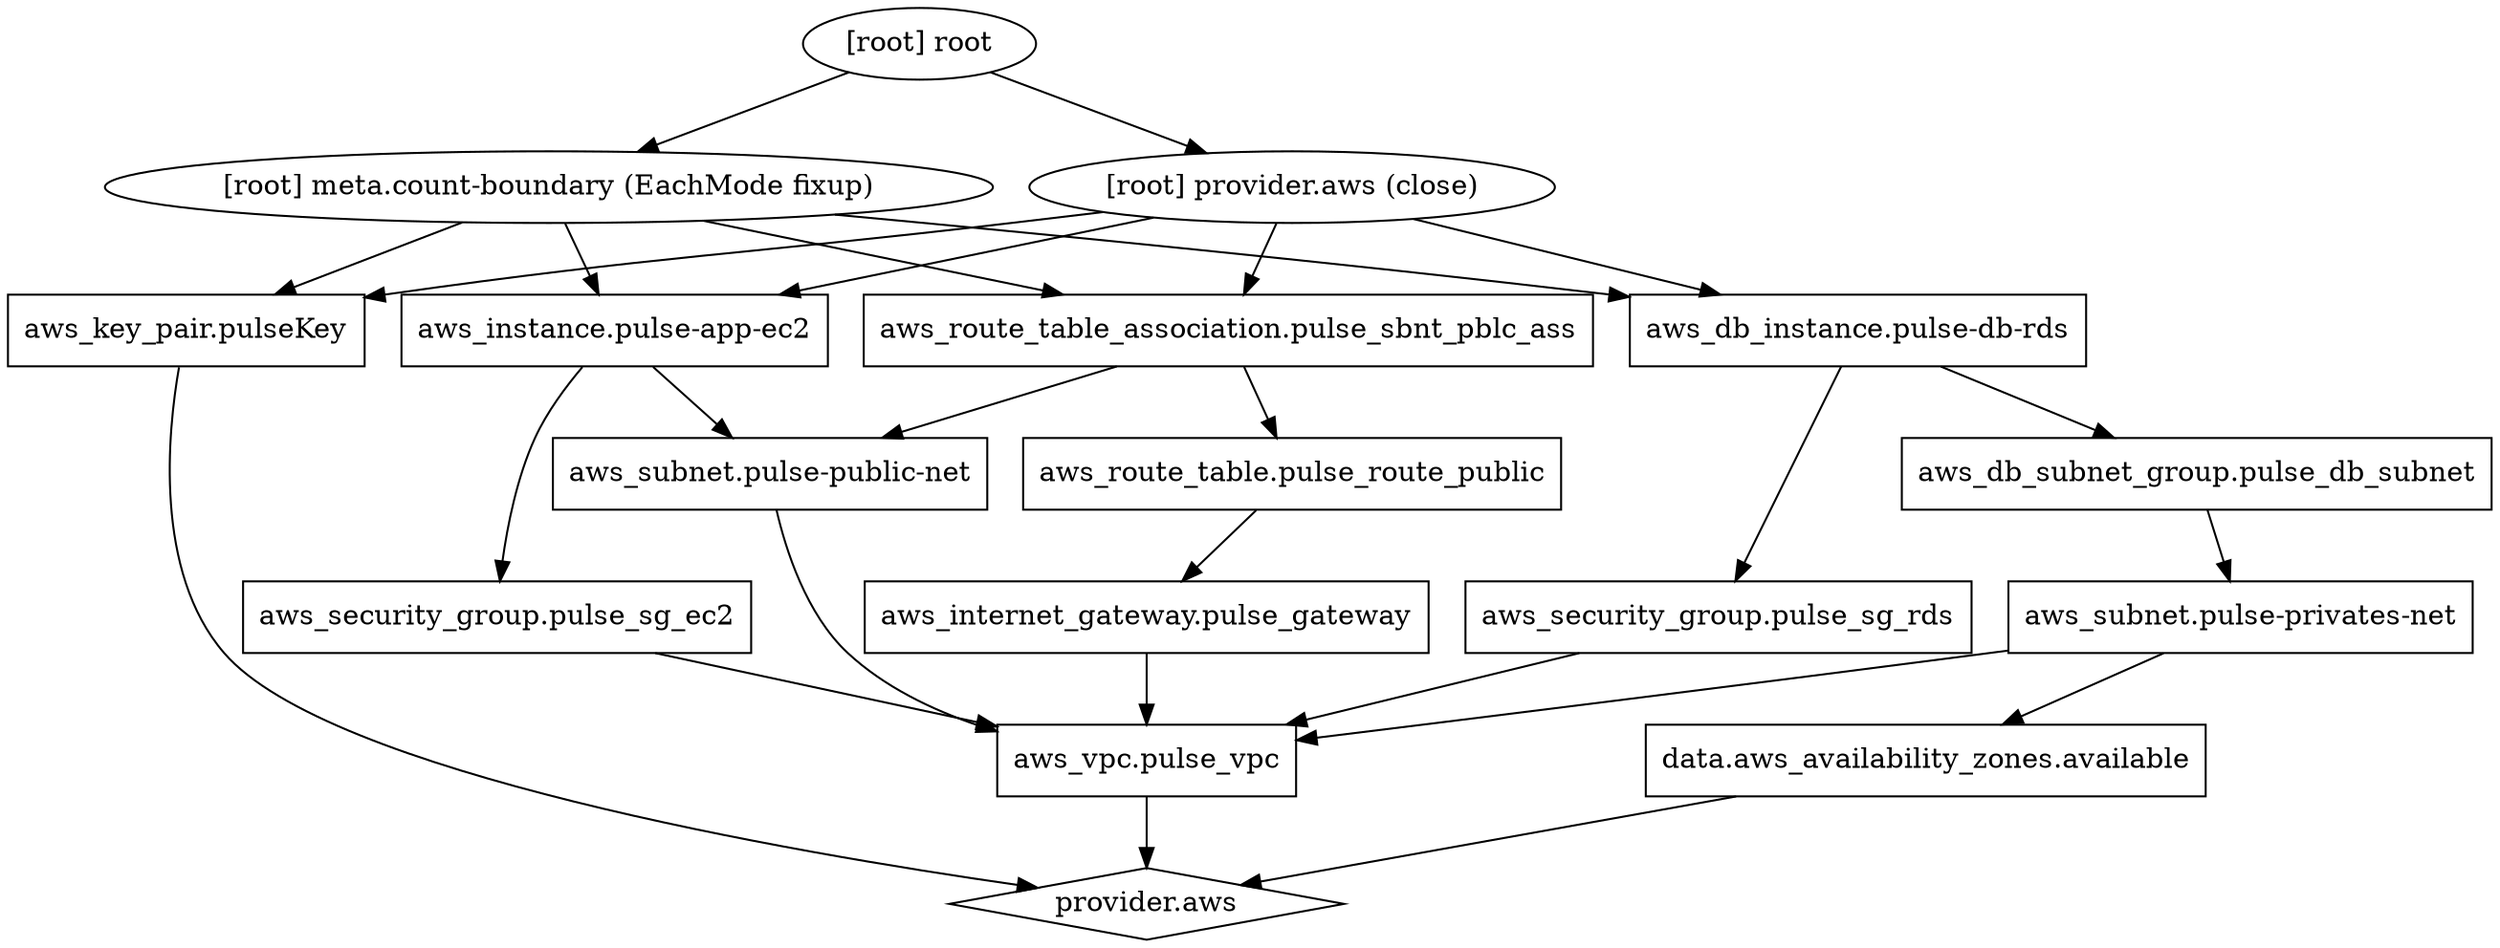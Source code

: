digraph {
	compound = "true"
	newrank = "true"
	subgraph "root" {
		"[root] aws_db_instance.pulse-db-rds" [label = "aws_db_instance.pulse-db-rds", shape = "box"]
		"[root] aws_db_subnet_group.pulse_db_subnet" [label = "aws_db_subnet_group.pulse_db_subnet", shape = "box"]
		"[root] aws_instance.pulse-app-ec2" [label = "aws_instance.pulse-app-ec2", shape = "box"]
		"[root] aws_internet_gateway.pulse_gateway" [label = "aws_internet_gateway.pulse_gateway", shape = "box"]
		"[root] aws_key_pair.pulseKey" [label = "aws_key_pair.pulseKey", shape = "box"]
		"[root] aws_route_table.pulse_route_public" [label = "aws_route_table.pulse_route_public", shape = "box"]
		"[root] aws_route_table_association.pulse_sbnt_pblc_ass" [label = "aws_route_table_association.pulse_sbnt_pblc_ass", shape = "box"]
		"[root] aws_security_group.pulse_sg_ec2" [label = "aws_security_group.pulse_sg_ec2", shape = "box"]
		"[root] aws_security_group.pulse_sg_rds" [label = "aws_security_group.pulse_sg_rds", shape = "box"]
		"[root] aws_subnet.pulse-privates-net" [label = "aws_subnet.pulse-privates-net", shape = "box"]
		"[root] aws_subnet.pulse-public-net" [label = "aws_subnet.pulse-public-net", shape = "box"]
		"[root] aws_vpc.pulse_vpc" [label = "aws_vpc.pulse_vpc", shape = "box"]
		"[root] data.aws_availability_zones.available" [label = "data.aws_availability_zones.available", shape = "box"]
		"[root] provider.aws" [label = "provider.aws", shape = "diamond"]
		"[root] aws_db_instance.pulse-db-rds" -> "[root] aws_db_subnet_group.pulse_db_subnet"
		"[root] aws_db_instance.pulse-db-rds" -> "[root] aws_security_group.pulse_sg_rds"
		"[root] aws_db_subnet_group.pulse_db_subnet" -> "[root] aws_subnet.pulse-privates-net"
		"[root] aws_instance.pulse-app-ec2" -> "[root] aws_security_group.pulse_sg_ec2"
		"[root] aws_instance.pulse-app-ec2" -> "[root] aws_subnet.pulse-public-net"
		"[root] aws_internet_gateway.pulse_gateway" -> "[root] aws_vpc.pulse_vpc"
		"[root] aws_key_pair.pulseKey" -> "[root] provider.aws"
		"[root] aws_route_table.pulse_route_public" -> "[root] aws_internet_gateway.pulse_gateway"
		"[root] aws_route_table_association.pulse_sbnt_pblc_ass" -> "[root] aws_route_table.pulse_route_public"
		"[root] aws_route_table_association.pulse_sbnt_pblc_ass" -> "[root] aws_subnet.pulse-public-net"
		"[root] aws_security_group.pulse_sg_ec2" -> "[root] aws_vpc.pulse_vpc"
		"[root] aws_security_group.pulse_sg_rds" -> "[root] aws_vpc.pulse_vpc"
		"[root] aws_subnet.pulse-privates-net" -> "[root] aws_vpc.pulse_vpc"
		"[root] aws_subnet.pulse-privates-net" -> "[root] data.aws_availability_zones.available"
		"[root] aws_subnet.pulse-public-net" -> "[root] aws_vpc.pulse_vpc"
		"[root] aws_vpc.pulse_vpc" -> "[root] provider.aws"
		"[root] data.aws_availability_zones.available" -> "[root] provider.aws"
		"[root] meta.count-boundary (EachMode fixup)" -> "[root] aws_db_instance.pulse-db-rds"
		"[root] meta.count-boundary (EachMode fixup)" -> "[root] aws_instance.pulse-app-ec2"
		"[root] meta.count-boundary (EachMode fixup)" -> "[root] aws_key_pair.pulseKey"
		"[root] meta.count-boundary (EachMode fixup)" -> "[root] aws_route_table_association.pulse_sbnt_pblc_ass"
		"[root] provider.aws (close)" -> "[root] aws_db_instance.pulse-db-rds"
		"[root] provider.aws (close)" -> "[root] aws_instance.pulse-app-ec2"
		"[root] provider.aws (close)" -> "[root] aws_key_pair.pulseKey"
		"[root] provider.aws (close)" -> "[root] aws_route_table_association.pulse_sbnt_pblc_ass"
		"[root] root" -> "[root] meta.count-boundary (EachMode fixup)"
		"[root] root" -> "[root] provider.aws (close)"
	}
}

